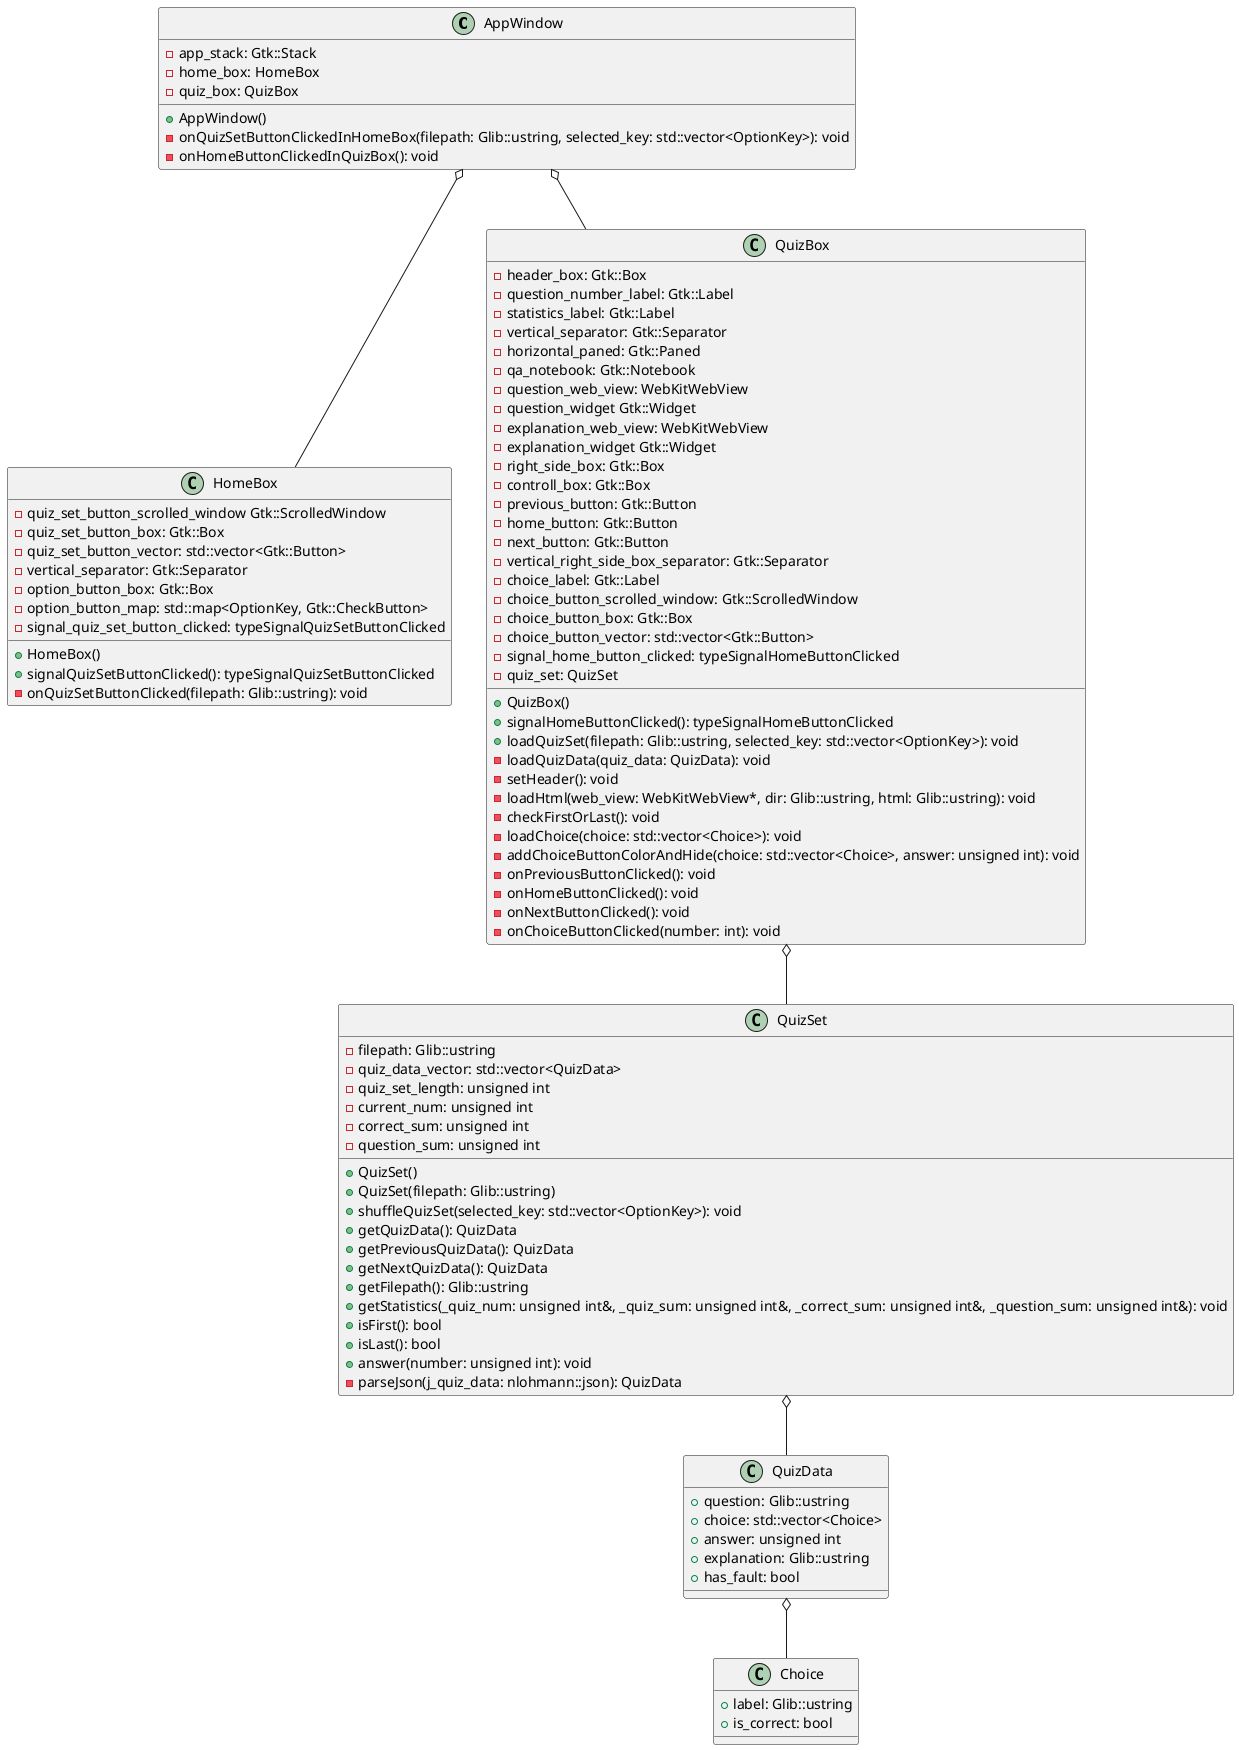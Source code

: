 @startuml class_diagram

class AppWindow {
    - app_stack: Gtk::Stack
    - home_box: HomeBox
    - quiz_box: QuizBox

    + AppWindow()
    - onQuizSetButtonClickedInHomeBox(filepath: Glib::ustring, selected_key: std::vector<OptionKey>): void
    - onHomeButtonClickedInQuizBox(): void
}

class HomeBox {
    - quiz_set_button_scrolled_window Gtk::ScrolledWindow
    - quiz_set_button_box: Gtk::Box
    - quiz_set_button_vector: std::vector<Gtk::Button>
    - vertical_separator: Gtk::Separator
    - option_button_box: Gtk::Box
    - option_button_map: std::map<OptionKey, Gtk::CheckButton>
    - signal_quiz_set_button_clicked: typeSignalQuizSetButtonClicked

    + HomeBox()
    + signalQuizSetButtonClicked(): typeSignalQuizSetButtonClicked
    - onQuizSetButtonClicked(filepath: Glib::ustring): void
}

class QuizBox {
    - header_box: Gtk::Box
    - question_number_label: Gtk::Label
    - statistics_label: Gtk::Label
    - vertical_separator: Gtk::Separator
    - horizontal_paned: Gtk::Paned
    - qa_notebook: Gtk::Notebook
    - question_web_view: WebKitWebView
    - question_widget Gtk::Widget
    - explanation_web_view: WebKitWebView
    - explanation_widget Gtk::Widget
    - right_side_box: Gtk::Box
    - controll_box: Gtk::Box
    - previous_button: Gtk::Button
    - home_button: Gtk::Button
    - next_button: Gtk::Button
    - vertical_right_side_box_separator: Gtk::Separator
    - choice_label: Gtk::Label
    - choice_button_scrolled_window: Gtk::ScrolledWindow
    - choice_button_box: Gtk::Box
    - choice_button_vector: std::vector<Gtk::Button>
    - signal_home_button_clicked: typeSignalHomeButtonClicked
    - quiz_set: QuizSet

    + QuizBox()
    + signalHomeButtonClicked(): typeSignalHomeButtonClicked
    + loadQuizSet(filepath: Glib::ustring, selected_key: std::vector<OptionKey>): void
    - loadQuizData(quiz_data: QuizData): void
    - setHeader(): void
    - loadHtml(web_view: WebKitWebView*, dir: Glib::ustring, html: Glib::ustring): void
    - checkFirstOrLast(): void
    - loadChoice(choice: std::vector<Choice>): void
    - addChoiceButtonColorAndHide(choice: std::vector<Choice>, answer: unsigned int): void
    - onPreviousButtonClicked(): void
    - onHomeButtonClicked(): void
    - onNextButtonClicked(): void
    - onChoiceButtonClicked(number: int): void
}

class QuizSet {
    - filepath: Glib::ustring
    - quiz_data_vector: std::vector<QuizData>
    - quiz_set_length: unsigned int
    - current_num: unsigned int
    - correct_sum: unsigned int
    - question_sum: unsigned int

    + QuizSet()
    + QuizSet(filepath: Glib::ustring)
    + shuffleQuizSet(selected_key: std::vector<OptionKey>): void
    + getQuizData(): QuizData
    + getPreviousQuizData(): QuizData
    + getNextQuizData(): QuizData
    + getFilepath(): Glib::ustring
    + getStatistics(_quiz_num: unsigned int&, _quiz_sum: unsigned int&, _correct_sum: unsigned int&, _question_sum: unsigned int&): void
    + isFirst(): bool
    + isLast(): bool
    + answer(number: unsigned int): void
    - parseJson(j_quiz_data: nlohmann::json): QuizData
}

class QuizData {
    + question: Glib::ustring
    + choice: std::vector<Choice>
    + answer: unsigned int
    + explanation: Glib::ustring
    + has_fault: bool
}

class Choice {
    + label: Glib::ustring
    + is_correct: bool
}

AppWindow o-- HomeBox
AppWindow o-- QuizBox
QuizBox o-- QuizSet
QuizSet o-- QuizData
QuizData o-- Choice

@enduml
